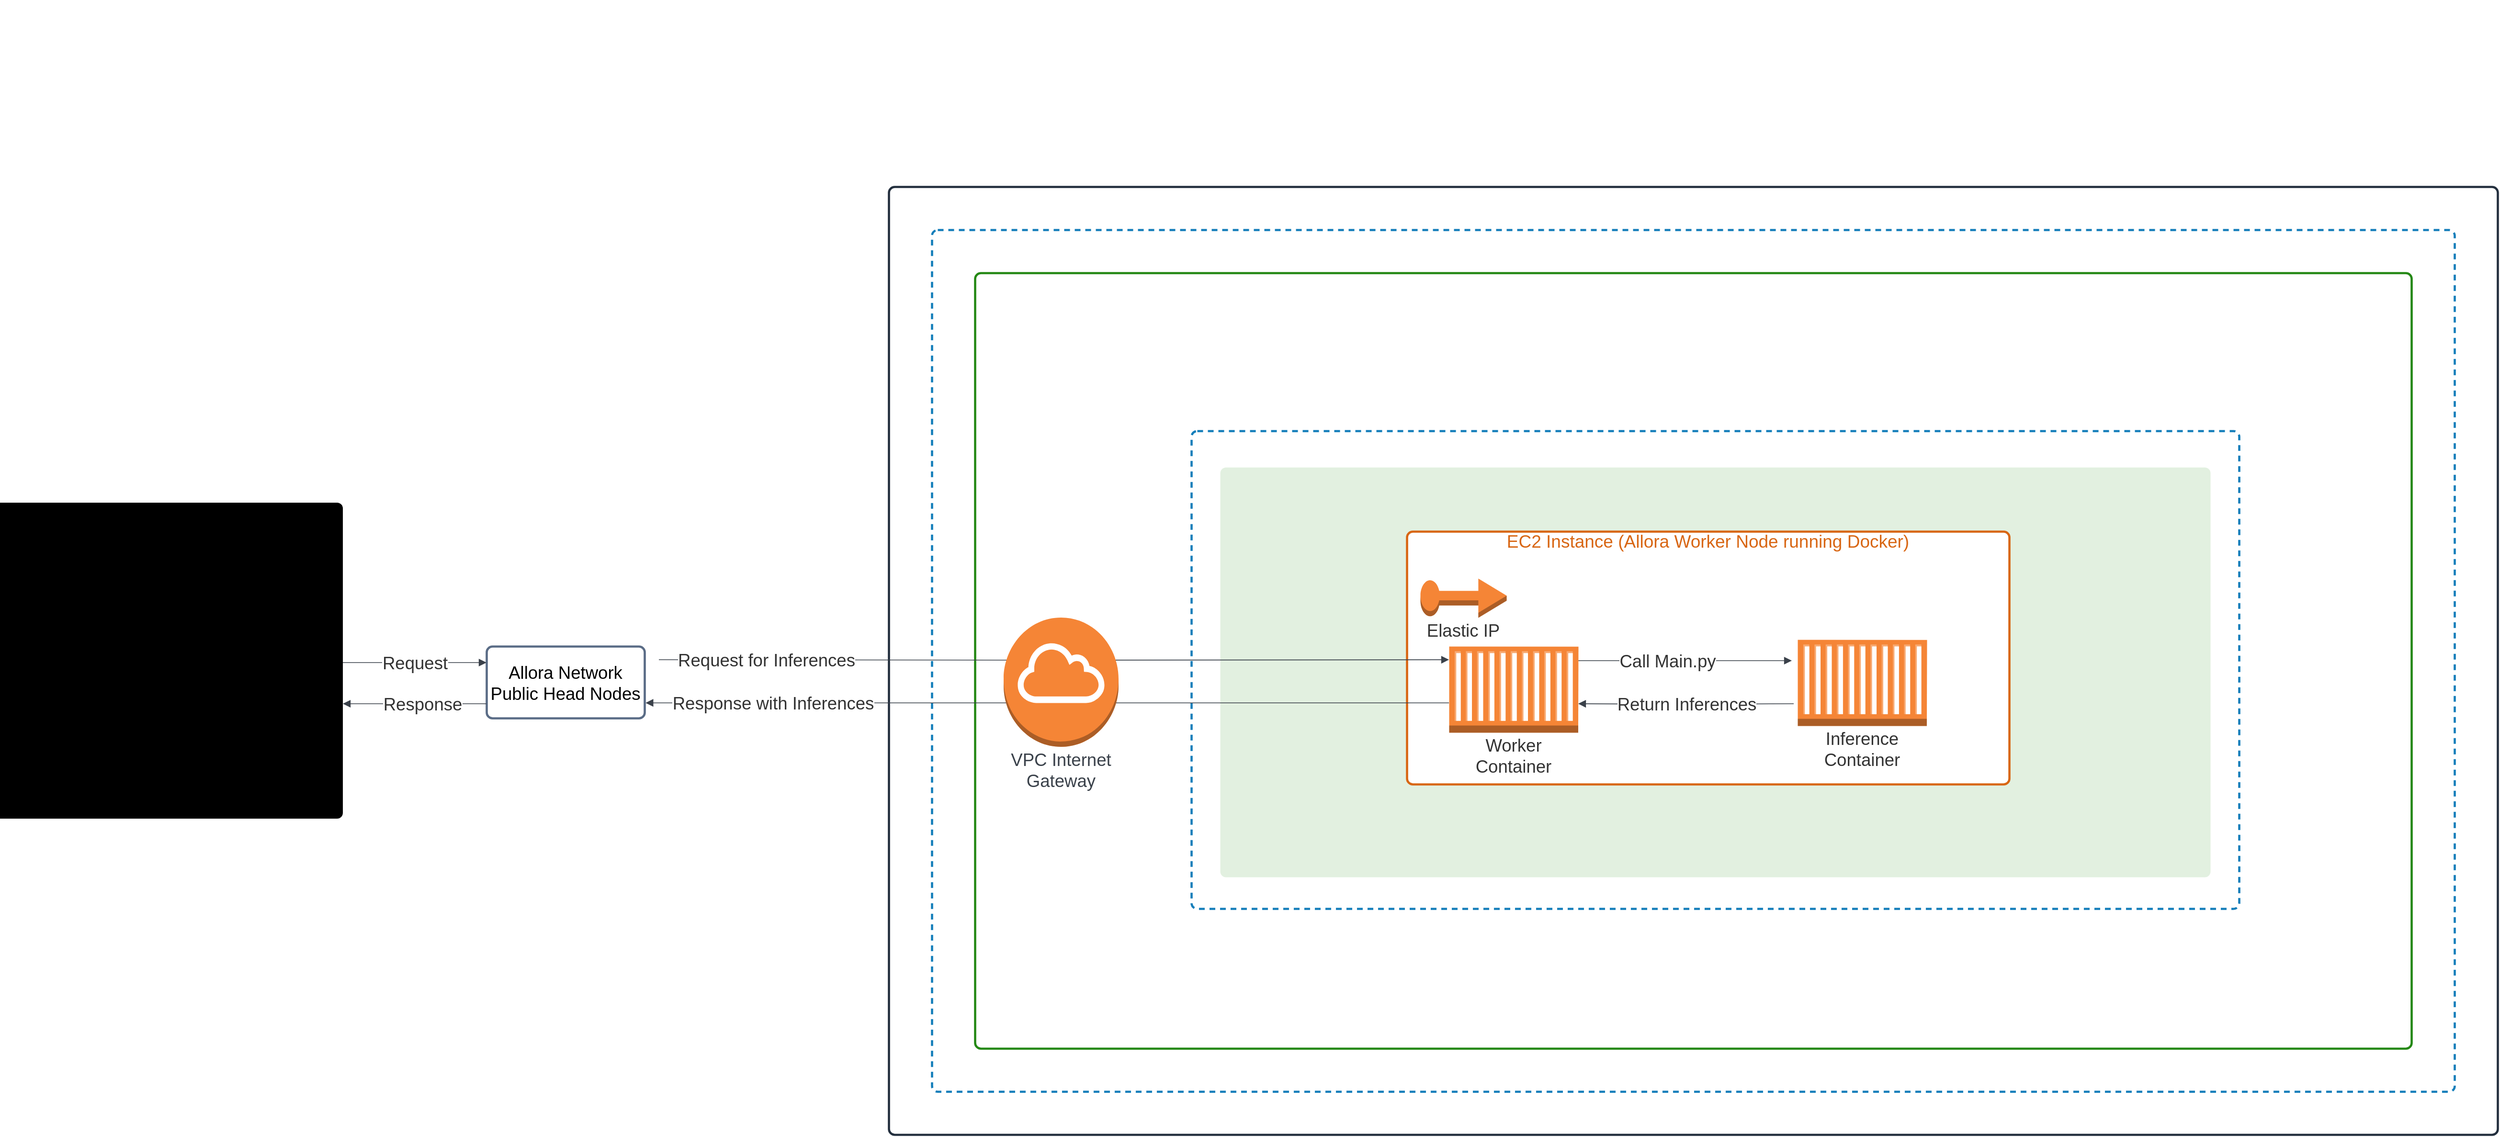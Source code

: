 <mxfile version="24.6.4" type="google">
  <diagram name="Page-1" id="qMV03sZEVbvvdOTx7BUL">
    <mxGraphModel dx="3336" dy="1534" grid="1" gridSize="10" guides="1" tooltips="1" connect="1" arrows="1" fold="1" page="1" pageScale="1" pageWidth="850" pageHeight="1100" math="0" shadow="0">
      <root>
        <mxCell id="0" />
        <mxCell id="1" parent="0" />
        <mxCell id="rnTM9BWuJ4nTEVAYAD44-1" value="AWS Account" style="html=1;overflow=block;blockSpacing=1;whiteSpace=wrap;fontSize=18.3;fontColor=#232f3e;spacing=0;strokeColor=#232f3e;strokeOpacity=100;fillOpacity=0;rounded=1;absoluteArcSize=1;arcSize=12;fillColor=#ffffff;strokeWidth=2.3;container=1;pointerEvents=0;collapsible=0;recursiveResize=0;lucidId=_YvMQiWvPY6W;" parent="1" vertex="1">
          <mxGeometry x="915" y="195" width="1680" height="990" as="geometry" />
        </mxCell>
        <mxCell id="rnTM9BWuJ4nTEVAYAD44-2" value="Region" style="html=1;overflow=block;blockSpacing=1;whiteSpace=wrap;fontSize=18.3;fontColor=#147eba;spacing=0;strokeColor=#147eba;strokeOpacity=100;fillOpacity=0;rounded=1;absoluteArcSize=1;arcSize=12;fillColor=#ffffff;dashed=1;fixDash=1;dashPattern=6 5;strokeWidth=2.3;container=1;pointerEvents=0;collapsible=0;recursiveResize=0;lucidId=9QJM80IVYh6_;" parent="1" vertex="1">
          <mxGeometry x="960" y="240" width="1590" height="900" as="geometry" />
        </mxCell>
        <mxCell id="rnTM9BWuJ4nTEVAYAD44-3" value="Virtual Private Cloud (VPC)" style="html=1;overflow=block;blockSpacing=1;whiteSpace=wrap;fontSize=18.3;fontColor=#248814;spacing=0;strokeColor=#248814;strokeOpacity=100;fillOpacity=0;rounded=1;absoluteArcSize=1;arcSize=12;fillColor=#ffffff;strokeWidth=2.3;container=1;pointerEvents=0;collapsible=0;recursiveResize=0;lucidId=TXJMV_QqjrSG;" parent="1" vertex="1">
          <mxGeometry x="1005" y="285" width="1500" height="810" as="geometry" />
        </mxCell>
        <mxCell id="rnTM9BWuJ4nTEVAYAD44-4" value="Public Subnet" style="html=1;overflow=block;blockSpacing=1;whiteSpace=wrap;fontSize=18.3;fontColor=#248814;spacing=0;strokeColor=none;strokeOpacity=100;fillOpacity=13;rounded=1;absoluteArcSize=1;arcSize=12;fillColor=#248814;strokeWidth=0;container=1;pointerEvents=0;collapsible=0;recursiveResize=0;lucidId=XgKM0bekm8-m;" parent="1" vertex="1">
          <mxGeometry x="1261" y="488" width="1034" height="428" as="geometry" />
        </mxCell>
        <mxCell id="rnTM9BWuJ4nTEVAYAD44-5" value="Availability Zone (AZ)" style="html=1;overflow=block;blockSpacing=1;whiteSpace=wrap;fontSize=18.3;fontColor=#147eba;spacing=0;strokeColor=#147eba;strokeOpacity=100;fillOpacity=0;rounded=1;absoluteArcSize=1;arcSize=12;fillColor=#ffffff;dashed=1;fixDash=1;dashPattern=6 5;strokeWidth=2.3;container=1;pointerEvents=0;collapsible=0;recursiveResize=0;lucidId=CyLM2.gjfOU.;" parent="1" vertex="1">
          <mxGeometry x="1231" y="450" width="1094" height="499" as="geometry" />
        </mxCell>
        <mxCell id="rnTM9BWuJ4nTEVAYAD44-6" value="EC2 Instance (Allora Worker Node running Docker)" style="html=1;overflow=block;blockSpacing=1;whiteSpace=wrap;fontSize=18.5;fontColor=#d86613;spacing=0;verticalAlign=top;strokeColor=#d86613;strokeOpacity=100;fillOpacity=100;rounded=1;absoluteArcSize=1;arcSize=12;fillColor=#ffffff;strokeWidth=2.3;container=1;pointerEvents=0;collapsible=0;recursiveResize=0;lucidId=-u2NlGh-AkDf;" parent="1" vertex="1">
          <mxGeometry x="1456" y="555" width="629" height="264" as="geometry" />
        </mxCell>
        <mxCell id="rnTM9BWuJ4nTEVAYAD44-28" value="Elastic IP " style="html=1;overflow=block;blockSpacing=1;whiteSpace=wrap;shape=mxgraph.aws3.elastic_ip;labelPosition=center;verticalLabelPosition=bottom;align=center;verticalAlign=top;pointerEvents=1;fontSize=18.3;fontColor=#333333;spacing=3.8;strokeColor=none;strokeOpacity=100;rounded=1;absoluteArcSize=1;arcSize=12;fillColor=#f58536;dashed=1;fixDash=1;dashPattern=1 4;strokeWidth=0;lucidId=EzYO~SXN5R_3;" parent="rnTM9BWuJ4nTEVAYAD44-6" vertex="1">
          <mxGeometry x="14" y="49" width="90" height="41" as="geometry" />
        </mxCell>
        <mxCell id="rnTM9BWuJ4nTEVAYAD44-7" value="" style="group;dropTarget=0;pointerEvents=0;" parent="1" vertex="1">
          <mxGeometry as="geometry" />
        </mxCell>
        <mxCell id="rnTM9BWuJ4nTEVAYAD44-8" value="" style="group;dropTarget=0;pointerEvents=0;" parent="1" vertex="1">
          <mxGeometry as="geometry" />
        </mxCell>
        <mxCell id="rnTM9BWuJ4nTEVAYAD44-9" value="" style="html=1;overflow=block;blockSpacing=1;whiteSpace=wrap;fontSize=13;align=center;spacing=3.8;strokeColor=#unset;rounded=1;absoluteArcSize=1;arcSize=12;fillColor=#unset;strokeWidth=NaN;lucidId=7X7MiWF~K5Hu;" parent="1" vertex="1">
          <mxGeometry x="-75" y="525" width="420" height="330" as="geometry" />
        </mxCell>
        <mxCell id="rnTM9BWuJ4nTEVAYAD44-10" value="" style="html=1;jettySize=18;whiteSpace=wrap;fontSize=13;strokeColor=#3a414a;strokeOpacity=100;strokeWidth=0.8;rounded=1;arcSize=24;edgeStyle=orthogonalEdgeStyle;startArrow=none;endArrow=block;endFill=1;entryX=0;entryY=0.156;entryPerimeter=0;lucidId=FY7MXUKkzTnU;" parent="1" target="rnTM9BWuJ4nTEVAYAD44-26" edge="1">
          <mxGeometry width="100" height="100" relative="1" as="geometry">
            <Array as="points" />
            <mxPoint x="675" y="689" as="sourcePoint" />
          </mxGeometry>
        </mxCell>
        <mxCell id="rnTM9BWuJ4nTEVAYAD44-11" value="Request for Inferences" style="text;html=1;resizable=0;labelBackgroundColor=default;align=center;verticalAlign=middle;fontColor=#333333;fontSize=18.3;" parent="rnTM9BWuJ4nTEVAYAD44-10" vertex="1">
          <mxGeometry x="-0.73" relative="1" as="geometry">
            <mxPoint as="offset" />
          </mxGeometry>
        </mxCell>
        <mxCell id="rnTM9BWuJ4nTEVAYAD44-12" value="Allora Network&#xa;Public Head Nodes" style="html=1;overflow=block;blockSpacing=1;whiteSpace=wrap;fontSize=18.3;align=center;spacing=0;verticalAlign=middle;strokeColor=#5a6c86;strokeOpacity=100;fillOpacity=0;rounded=1;absoluteArcSize=1;arcSize=12;fillColor=#ffffff;strokeWidth=2.3;container=1;pointerEvents=0;collapsible=0;recursiveResize=0;lucidId=Q51NzTwxD9la;" parent="1" vertex="1">
          <mxGeometry x="495" y="675" width="165" height="75" as="geometry" />
        </mxCell>
        <mxCell id="rnTM9BWuJ4nTEVAYAD44-13" value="" style="html=1;jettySize=18;whiteSpace=wrap;fontSize=13;strokeColor=#3a414a;strokeOpacity=100;strokeWidth=0.8;rounded=1;arcSize=24;edgeStyle=orthogonalEdgeStyle;startArrow=none;endArrow=block;endFill=1;exitX=0;exitY=0.657;exitPerimeter=0;entryX=1.007;entryY=0.788;entryPerimeter=0;lucidId=kj2NyueEfGJ9;" parent="1" source="rnTM9BWuJ4nTEVAYAD44-26" target="rnTM9BWuJ4nTEVAYAD44-12" edge="1">
          <mxGeometry width="100" height="100" relative="1" as="geometry">
            <Array as="points" />
          </mxGeometry>
        </mxCell>
        <mxCell id="rnTM9BWuJ4nTEVAYAD44-14" value="Response with Inferences" style="text;html=1;resizable=0;labelBackgroundColor=default;align=center;verticalAlign=middle;fontColor=#333333;fontSize=18.3;" parent="rnTM9BWuJ4nTEVAYAD44-13" vertex="1">
          <mxGeometry x="0.684" relative="1" as="geometry">
            <mxPoint as="offset" />
          </mxGeometry>
        </mxCell>
        <mxCell id="rnTM9BWuJ4nTEVAYAD44-15" value="" style="html=1;jettySize=18;whiteSpace=wrap;fontSize=13;strokeColor=#3a414a;strokeOpacity=100;strokeWidth=0.8;rounded=1;arcSize=24;edgeStyle=orthogonalEdgeStyle;startArrow=none;endArrow=block;endFill=1;lucidId=3W2NCLsf5O8j;" parent="1" edge="1">
          <mxGeometry width="100" height="100" relative="1" as="geometry">
            <Array as="points" />
            <mxPoint x="345" y="692" as="sourcePoint" />
            <mxPoint x="495" y="692" as="targetPoint" />
          </mxGeometry>
        </mxCell>
        <mxCell id="rnTM9BWuJ4nTEVAYAD44-16" value="Request" style="text;html=1;resizable=0;labelBackgroundColor=default;align=center;verticalAlign=middle;fontColor=#333333;fontSize=18.3;" parent="rnTM9BWuJ4nTEVAYAD44-15" vertex="1">
          <mxGeometry relative="1" as="geometry">
            <mxPoint as="offset" />
          </mxGeometry>
        </mxCell>
        <mxCell id="rnTM9BWuJ4nTEVAYAD44-17" value="" style="html=1;jettySize=18;whiteSpace=wrap;fontSize=13;strokeColor=#3a414a;strokeOpacity=100;strokeWidth=0.8;rounded=1;arcSize=24;edgeStyle=orthogonalEdgeStyle;startArrow=none;endArrow=block;endFill=1;lucidId=BZ2N9~-V4MCM;" parent="1" edge="1">
          <mxGeometry width="100" height="100" relative="1" as="geometry">
            <Array as="points" />
            <mxPoint x="495" y="735" as="sourcePoint" />
            <mxPoint x="345" y="735" as="targetPoint" />
          </mxGeometry>
        </mxCell>
        <mxCell id="rnTM9BWuJ4nTEVAYAD44-18" value="Response" style="text;html=1;resizable=0;labelBackgroundColor=default;align=center;verticalAlign=middle;fontColor=#333333;fontSize=18.3;" parent="rnTM9BWuJ4nTEVAYAD44-17" vertex="1">
          <mxGeometry x="-0.11" relative="1" as="geometry">
            <mxPoint as="offset" />
          </mxGeometry>
        </mxCell>
        <mxCell id="rnTM9BWuJ4nTEVAYAD44-19" value="VPC Internet Gateway" style="html=1;overflow=block;blockSpacing=1;whiteSpace=wrap;shape=mxgraph.aws3.internet_gateway;labelPosition=center;verticalLabelPosition=bottom;align=center;verticalAlign=top;pointerEvents=1;fontSize=18.3;fontColor=#3a414a;spacing=3.8;strokeColor=#3a414a;strokeOpacity=100;rounded=1;absoluteArcSize=1;arcSize=12;fillColor=#f58536;strokeWidth=0.8;lucidId=H07MxiphtlWI;" parent="1" vertex="1">
          <mxGeometry x="1035" y="645" width="120" height="135" as="geometry" />
        </mxCell>
        <mxCell id="rnTM9BWuJ4nTEVAYAD44-20" value="" style="html=1;overflow=block;blockSpacing=1;whiteSpace=wrap;shape=image;fontSize=13;spacing=0;verticalAlign=top;strokeColor=none;strokeOpacity=0;rounded=1;absoluteArcSize=1;arcSize=12;dashed=1;fixDash=1;dashPattern=1 4;strokeWidth=0;image=https://images.lucid.app/images/26d560da-be5f-4e5a-8a1f-d08955e03b65/content;imageAspect=0;lucidId=Nr3NNLmmP2up;" parent="1" vertex="1">
          <mxGeometry x="-13" y="600" width="266" height="110" as="geometry" />
        </mxCell>
        <mxCell id="rnTM9BWuJ4nTEVAYAD44-21" value="" style="html=1;jettySize=18;whiteSpace=wrap;fontSize=13;strokeColor=#3a414a;strokeOpacity=100;strokeWidth=0.8;rounded=1;arcSize=24;edgeStyle=orthogonalEdgeStyle;startArrow=none;endArrow=block;endFill=1;exitX=1;exitY=0.167;exitPerimeter=0;lucidId=bD3NWywXu_YH;" parent="1" source="rnTM9BWuJ4nTEVAYAD44-26" edge="1">
          <mxGeometry width="100" height="100" relative="1" as="geometry">
            <Array as="points" />
            <mxPoint x="1858" y="690" as="targetPoint" />
          </mxGeometry>
        </mxCell>
        <mxCell id="rnTM9BWuJ4nTEVAYAD44-22" value="Call Main.py" style="text;html=1;resizable=0;labelBackgroundColor=default;align=center;verticalAlign=middle;fontColor=#333333;fontSize=18.3;" parent="rnTM9BWuJ4nTEVAYAD44-21" vertex="1">
          <mxGeometry x="-0.17" relative="1" as="geometry">
            <mxPoint as="offset" />
          </mxGeometry>
        </mxCell>
        <mxCell id="rnTM9BWuJ4nTEVAYAD44-23" value="" style="html=1;jettySize=18;whiteSpace=wrap;fontSize=13;strokeColor=#3a414a;strokeOpacity=100;strokeWidth=0.8;rounded=1;arcSize=24;edgeStyle=orthogonalEdgeStyle;startArrow=none;endArrow=block;endFill=1;entryX=1;entryY=0.667;entryPerimeter=0;lucidId=jD3NIj7fWPk6;" parent="1" target="rnTM9BWuJ4nTEVAYAD44-26" edge="1">
          <mxGeometry width="100" height="100" relative="1" as="geometry">
            <Array as="points" />
            <mxPoint x="1860" y="735" as="sourcePoint" />
          </mxGeometry>
        </mxCell>
        <mxCell id="rnTM9BWuJ4nTEVAYAD44-24" value="Return Inferences" style="text;html=1;resizable=0;labelBackgroundColor=default;align=center;verticalAlign=middle;fontColor=#333333;fontSize=18.3;" parent="rnTM9BWuJ4nTEVAYAD44-23" vertex="1">
          <mxGeometry relative="1" as="geometry">
            <mxPoint as="offset" />
          </mxGeometry>
        </mxCell>
        <mxCell id="rnTM9BWuJ4nTEVAYAD44-25" value="A self-improviing decentralized AI network " style="html=1;overflow=block;blockSpacing=1;whiteSpace=wrap;fontSize=21.7;spacing=3.8;verticalAlign=middle;strokeOpacity=0;fillOpacity=0;rounded=1;absoluteArcSize=1;arcSize=12;fillColor=#000000;strokeWidth=NaN;lucidId=WgfOnQqIrc8R;" parent="1" vertex="1">
          <mxGeometry y="659" width="255" height="127" as="geometry" />
        </mxCell>
        <mxCell id="rnTM9BWuJ4nTEVAYAD44-26" value="Worker&#xa;Container" style="html=1;overflow=block;blockSpacing=1;whiteSpace=wrap;shape=mxgraph.aws3.ec2_compute_container;labelPosition=center;verticalLabelPosition=bottom;align=center;verticalAlign=top;pointerEvents=1;fontSize=18.3;fontColor=#333333;spacing=3.8;strokeColor=none;strokeOpacity=100;rounded=1;absoluteArcSize=1;arcSize=12;fillColor=#f58536;dashed=1;fixDash=1;dashPattern=1 4;strokeWidth=0;lucidId=2fYOvTz-elsl;" parent="1" vertex="1">
          <mxGeometry x="1500" y="675" width="135" height="90" as="geometry" />
        </mxCell>
        <mxCell id="rnTM9BWuJ4nTEVAYAD44-27" value="Inference Container" style="html=1;overflow=block;blockSpacing=1;whiteSpace=wrap;shape=mxgraph.aws3.ec2_compute_container;labelPosition=center;verticalLabelPosition=bottom;align=center;verticalAlign=top;pointerEvents=1;fontSize=18.3;fontColor=#333333;spacing=3.8;strokeColor=none;strokeOpacity=100;rounded=1;absoluteArcSize=1;arcSize=12;fillColor=#f58536;dashed=1;fixDash=1;dashPattern=1 4;strokeWidth=0;lucidId=ruYOFB6uyYjL;" parent="1" vertex="1">
          <mxGeometry x="1864" y="668" width="135" height="90" as="geometry" />
        </mxCell>
      </root>
    </mxGraphModel>
  </diagram>
</mxfile>

